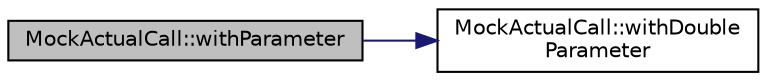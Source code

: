 digraph "MockActualCall::withParameter"
{
 // LATEX_PDF_SIZE
  edge [fontname="Helvetica",fontsize="10",labelfontname="Helvetica",labelfontsize="10"];
  node [fontname="Helvetica",fontsize="10",shape=record];
  rankdir="LR";
  Node1 [label="MockActualCall::withParameter",height=0.2,width=0.4,color="black", fillcolor="grey75", style="filled", fontcolor="black",tooltip=" "];
  Node1 -> Node2 [color="midnightblue",fontsize="10",style="solid",fontname="Helvetica"];
  Node2 [label="MockActualCall::withDouble\lParameter",height=0.2,width=0.4,color="black", fillcolor="white", style="filled",URL="$class_mock_actual_call.html#affb005112ea38849bce3ab5b4f4cb366",tooltip=" "];
}
